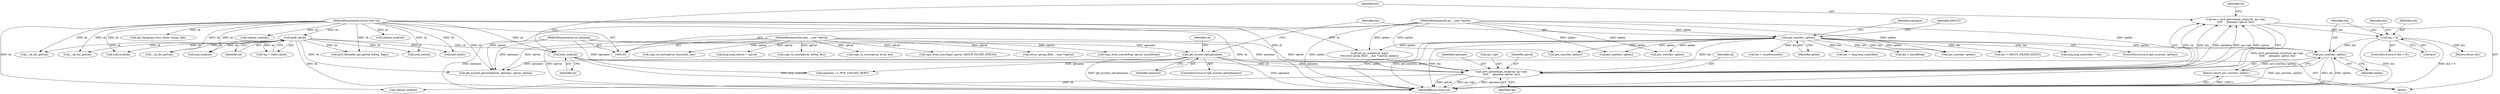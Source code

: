 digraph "0_linux_45f6fad84cc305103b28d73482b344d7f5b76f39_10@pointer" {
"1000604" [label="(Call,put_user(len, optlen))"];
"1000598" [label="(Call,len < 0)"];
"1000585" [label="(Call,len = ipv6_getsockopt_sticky(sk, np->opt,\n\t\t\t\t\t     optname, optval, len))"];
"1000587" [label="(Call,ipv6_getsockopt_sticky(sk, np->opt,\n\t\t\t\t\t     optname, optval, len))"];
"1000583" [label="(Call,lock_sock(sk))"];
"1000113" [label="(Call,inet6_sk(sk))"];
"1000103" [label="(MethodParameterIn,struct sock *sk)"];
"1000118" [label="(Call,ip6_mroute_opt(optname))"];
"1000105" [label="(MethodParameterIn,int optname)"];
"1000106" [label="(MethodParameterIn,char __user *optval)"];
"1000127" [label="(Call,get_user(len, optlen))"];
"1000107" [label="(MethodParameterIn,int __user *optlen)"];
"1000603" [label="(Return,return put_user(len, optlen);)"];
"1000817" [label="(Call,sock_net(sk))"];
"1000599" [label="(Identifier,len)"];
"1000583" [label="(Call,lock_sock(sk))"];
"1000114" [label="(Identifier,sk)"];
"1000757" [label="(Call,inet_sk(sk))"];
"1000134" [label="(Identifier,optname)"];
"1000186" [label="(Call,copy_from_user(&gsf, optval, GROUP_FILTER_SIZE(0)))"];
"1000471" [label="(Call,len -= msg.msg_controllen)"];
"1000598" [label="(Call,len < 0)"];
"1000214" [label="(Call,(struct group_filter __user *)optval)"];
"1000113" [label="(Call,inet6_sk(sk))"];
"1000596" [label="(Identifier,sk)"];
"1000117" [label="(ControlStructure,if (ip6_mroute_opt(optname)))"];
"1000107" [label="(MethodParameterIn,int __user *optlen)"];
"1000875" [label="(Call,len < sizeof(freq))"];
"1000585" [label="(Call,len = ipv6_getsockopt_sticky(sk, np->opt,\n\t\t\t\t\t     optname, optval, len))"];
"1001015" [label="(Call,put_user(len, optlen))"];
"1000178" [label="(Call,len < GROUP_FILTER_SIZE(0))"];
"1000240" [label="(Call,msg.msg_controllen = len)"];
"1000883" [label="(Call,copy_from_user(&freq, optval, sizeof(freq)))"];
"1000132" [label="(Identifier,EFAULT)"];
"1000127" [label="(Call,get_user(len, optlen))"];
"1000586" [label="(Identifier,len)"];
"1000111" [label="(Call,*np = inet6_sk(sk))"];
"1000743" [label="(Call,copy_to_user(optval, &mtuinfo, len))"];
"1000600" [label="(Literal,0)"];
"1000235" [label="(Call,msg.msg_control = optval)"];
"1000595" [label="(Call,release_sock(sk))"];
"1000799" [label="(Call,__sk_dst_get(sk))"];
"1000477" [label="(Call,put_user(len, optlen))"];
"1000602" [label="(Identifier,len)"];
"1000103" [label="(MethodParameterIn,struct sock *sk)"];
"1000716" [label="(Call,__sk_dst_get(sk))"];
"1000592" [label="(Identifier,optname)"];
"1000589" [label="(Call,np->opt)"];
"1000937" [label="(Call,copy_to_user(optval, &freq, len))"];
"1001032" [label="(MethodReturn,static int)"];
"1000606" [label="(Identifier,optlen)"];
"1000489" [label="(Call,__sk_dst_get(sk))"];
"1000259" [label="(Call,ip6_datagram_recv_ctl(sk, &msg, skb))"];
"1000128" [label="(Identifier,len)"];
"1000118" [label="(Call,ip6_mroute_opt(optname))"];
"1000584" [label="(Identifier,sk)"];
"1000264" [label="(Call,release_sock(sk))"];
"1000593" [label="(Identifier,optval)"];
"1000588" [label="(Identifier,sk)"];
"1000582" [label="(Block,)"];
"1000603" [label="(Return,return put_user(len, optlen);)"];
"1001022" [label="(Call,copy_to_user(optval, &val, len))"];
"1000601" [label="(Return,return len;)"];
"1000121" [label="(Call,ip6_mroute_getsockopt(sk, optname, optval, optlen))"];
"1000218" [label="(Call,release_sock(sk))"];
"1000605" [label="(Identifier,len)"];
"1000594" [label="(Identifier,len)"];
"1000604" [label="(Call,put_user(len, optlen))"];
"1000250" [label="(Call,lock_sock(sk))"];
"1000119" [label="(Identifier,optname)"];
"1000122" [label="(Identifier,sk)"];
"1000210" [label="(Call,ip6_mc_msfget(sk, &gsf,\n\t\t\t(struct group_filter __user *)optval, optlen))"];
"1000777" [label="(Call,optname == IPV6_UNICAST_HOPS)"];
"1000126" [label="(ControlStructure,if (get_user(len, optlen)))"];
"1000129" [label="(Identifier,optlen)"];
"1000105" [label="(MethodParameterIn,int optname)"];
"1000597" [label="(ControlStructure,if (len < 0))"];
"1000587" [label="(Call,ipv6_getsockopt_sticky(sk, np->opt,\n\t\t\t\t\t     optname, optval, len))"];
"1000918" [label="(Call,ipv6_flowlabel_opt_get(sk, &freq, flags))"];
"1000696" [label="(Call,len < sizeof(mtuinfo))"];
"1000930" [label="(Call,put_user(len, optlen))"];
"1000206" [label="(Call,lock_sock(sk))"];
"1000736" [label="(Call,put_user(len, optlen))"];
"1000106" [label="(MethodParameterIn,char __user *optval)"];
"1000604" -> "1000603"  [label="AST: "];
"1000604" -> "1000606"  [label="CFG: "];
"1000605" -> "1000604"  [label="AST: "];
"1000606" -> "1000604"  [label="AST: "];
"1000603" -> "1000604"  [label="CFG: "];
"1000604" -> "1001032"  [label="DDG: put_user(len, optlen)"];
"1000604" -> "1001032"  [label="DDG: len"];
"1000604" -> "1001032"  [label="DDG: optlen"];
"1000604" -> "1000603"  [label="DDG: put_user(len, optlen)"];
"1000598" -> "1000604"  [label="DDG: len"];
"1000127" -> "1000604"  [label="DDG: optlen"];
"1000107" -> "1000604"  [label="DDG: optlen"];
"1000598" -> "1000597"  [label="AST: "];
"1000598" -> "1000600"  [label="CFG: "];
"1000599" -> "1000598"  [label="AST: "];
"1000600" -> "1000598"  [label="AST: "];
"1000602" -> "1000598"  [label="CFG: "];
"1000605" -> "1000598"  [label="CFG: "];
"1000598" -> "1001032"  [label="DDG: len"];
"1000598" -> "1001032"  [label="DDG: len < 0"];
"1000585" -> "1000598"  [label="DDG: len"];
"1000598" -> "1000601"  [label="DDG: len"];
"1000585" -> "1000582"  [label="AST: "];
"1000585" -> "1000587"  [label="CFG: "];
"1000586" -> "1000585"  [label="AST: "];
"1000587" -> "1000585"  [label="AST: "];
"1000596" -> "1000585"  [label="CFG: "];
"1000585" -> "1001032"  [label="DDG: ipv6_getsockopt_sticky(sk, np->opt,\n\t\t\t\t\t     optname, optval, len)"];
"1000587" -> "1000585"  [label="DDG: sk"];
"1000587" -> "1000585"  [label="DDG: len"];
"1000587" -> "1000585"  [label="DDG: optname"];
"1000587" -> "1000585"  [label="DDG: np->opt"];
"1000587" -> "1000585"  [label="DDG: optval"];
"1000587" -> "1000594"  [label="CFG: "];
"1000588" -> "1000587"  [label="AST: "];
"1000589" -> "1000587"  [label="AST: "];
"1000592" -> "1000587"  [label="AST: "];
"1000593" -> "1000587"  [label="AST: "];
"1000594" -> "1000587"  [label="AST: "];
"1000587" -> "1001032"  [label="DDG: np->opt"];
"1000587" -> "1001032"  [label="DDG: optname"];
"1000587" -> "1001032"  [label="DDG: optval"];
"1000583" -> "1000587"  [label="DDG: sk"];
"1000103" -> "1000587"  [label="DDG: sk"];
"1000118" -> "1000587"  [label="DDG: optname"];
"1000105" -> "1000587"  [label="DDG: optname"];
"1000106" -> "1000587"  [label="DDG: optval"];
"1000127" -> "1000587"  [label="DDG: len"];
"1000587" -> "1000595"  [label="DDG: sk"];
"1000583" -> "1000582"  [label="AST: "];
"1000583" -> "1000584"  [label="CFG: "];
"1000584" -> "1000583"  [label="AST: "];
"1000586" -> "1000583"  [label="CFG: "];
"1000583" -> "1001032"  [label="DDG: lock_sock(sk)"];
"1000113" -> "1000583"  [label="DDG: sk"];
"1000103" -> "1000583"  [label="DDG: sk"];
"1000113" -> "1000111"  [label="AST: "];
"1000113" -> "1000114"  [label="CFG: "];
"1000114" -> "1000113"  [label="AST: "];
"1000111" -> "1000113"  [label="CFG: "];
"1000113" -> "1001032"  [label="DDG: sk"];
"1000113" -> "1000111"  [label="DDG: sk"];
"1000103" -> "1000113"  [label="DDG: sk"];
"1000113" -> "1000121"  [label="DDG: sk"];
"1000113" -> "1000206"  [label="DDG: sk"];
"1000113" -> "1000250"  [label="DDG: sk"];
"1000113" -> "1000489"  [label="DDG: sk"];
"1000113" -> "1000716"  [label="DDG: sk"];
"1000113" -> "1000757"  [label="DDG: sk"];
"1000113" -> "1000799"  [label="DDG: sk"];
"1000113" -> "1000817"  [label="DDG: sk"];
"1000113" -> "1000918"  [label="DDG: sk"];
"1000103" -> "1000102"  [label="AST: "];
"1000103" -> "1001032"  [label="DDG: sk"];
"1000103" -> "1000121"  [label="DDG: sk"];
"1000103" -> "1000206"  [label="DDG: sk"];
"1000103" -> "1000210"  [label="DDG: sk"];
"1000103" -> "1000218"  [label="DDG: sk"];
"1000103" -> "1000250"  [label="DDG: sk"];
"1000103" -> "1000259"  [label="DDG: sk"];
"1000103" -> "1000264"  [label="DDG: sk"];
"1000103" -> "1000489"  [label="DDG: sk"];
"1000103" -> "1000595"  [label="DDG: sk"];
"1000103" -> "1000716"  [label="DDG: sk"];
"1000103" -> "1000757"  [label="DDG: sk"];
"1000103" -> "1000799"  [label="DDG: sk"];
"1000103" -> "1000817"  [label="DDG: sk"];
"1000103" -> "1000918"  [label="DDG: sk"];
"1000118" -> "1000117"  [label="AST: "];
"1000118" -> "1000119"  [label="CFG: "];
"1000119" -> "1000118"  [label="AST: "];
"1000122" -> "1000118"  [label="CFG: "];
"1000128" -> "1000118"  [label="CFG: "];
"1000118" -> "1001032"  [label="DDG: ip6_mroute_opt(optname)"];
"1000118" -> "1001032"  [label="DDG: optname"];
"1000105" -> "1000118"  [label="DDG: optname"];
"1000118" -> "1000121"  [label="DDG: optname"];
"1000118" -> "1000777"  [label="DDG: optname"];
"1000105" -> "1000102"  [label="AST: "];
"1000105" -> "1001032"  [label="DDG: optname"];
"1000105" -> "1000121"  [label="DDG: optname"];
"1000105" -> "1000777"  [label="DDG: optname"];
"1000106" -> "1000102"  [label="AST: "];
"1000106" -> "1001032"  [label="DDG: optval"];
"1000106" -> "1000121"  [label="DDG: optval"];
"1000106" -> "1000186"  [label="DDG: optval"];
"1000106" -> "1000214"  [label="DDG: optval"];
"1000106" -> "1000235"  [label="DDG: optval"];
"1000106" -> "1000743"  [label="DDG: optval"];
"1000106" -> "1000883"  [label="DDG: optval"];
"1000106" -> "1000937"  [label="DDG: optval"];
"1000106" -> "1001022"  [label="DDG: optval"];
"1000127" -> "1000126"  [label="AST: "];
"1000127" -> "1000129"  [label="CFG: "];
"1000128" -> "1000127"  [label="AST: "];
"1000129" -> "1000127"  [label="AST: "];
"1000132" -> "1000127"  [label="CFG: "];
"1000134" -> "1000127"  [label="CFG: "];
"1000127" -> "1001032"  [label="DDG: optlen"];
"1000127" -> "1001032"  [label="DDG: get_user(len, optlen)"];
"1000127" -> "1001032"  [label="DDG: len"];
"1000107" -> "1000127"  [label="DDG: optlen"];
"1000127" -> "1000178"  [label="DDG: len"];
"1000127" -> "1000210"  [label="DDG: optlen"];
"1000127" -> "1000240"  [label="DDG: len"];
"1000127" -> "1000471"  [label="DDG: len"];
"1000127" -> "1000477"  [label="DDG: optlen"];
"1000127" -> "1000696"  [label="DDG: len"];
"1000127" -> "1000736"  [label="DDG: optlen"];
"1000127" -> "1000875"  [label="DDG: len"];
"1000127" -> "1000930"  [label="DDG: optlen"];
"1000127" -> "1001015"  [label="DDG: len"];
"1000127" -> "1001015"  [label="DDG: optlen"];
"1000107" -> "1000102"  [label="AST: "];
"1000107" -> "1001032"  [label="DDG: optlen"];
"1000107" -> "1000121"  [label="DDG: optlen"];
"1000107" -> "1000210"  [label="DDG: optlen"];
"1000107" -> "1000477"  [label="DDG: optlen"];
"1000107" -> "1000736"  [label="DDG: optlen"];
"1000107" -> "1000930"  [label="DDG: optlen"];
"1000107" -> "1001015"  [label="DDG: optlen"];
"1000603" -> "1000582"  [label="AST: "];
"1001032" -> "1000603"  [label="CFG: "];
"1000603" -> "1001032"  [label="DDG: <RET>"];
}
